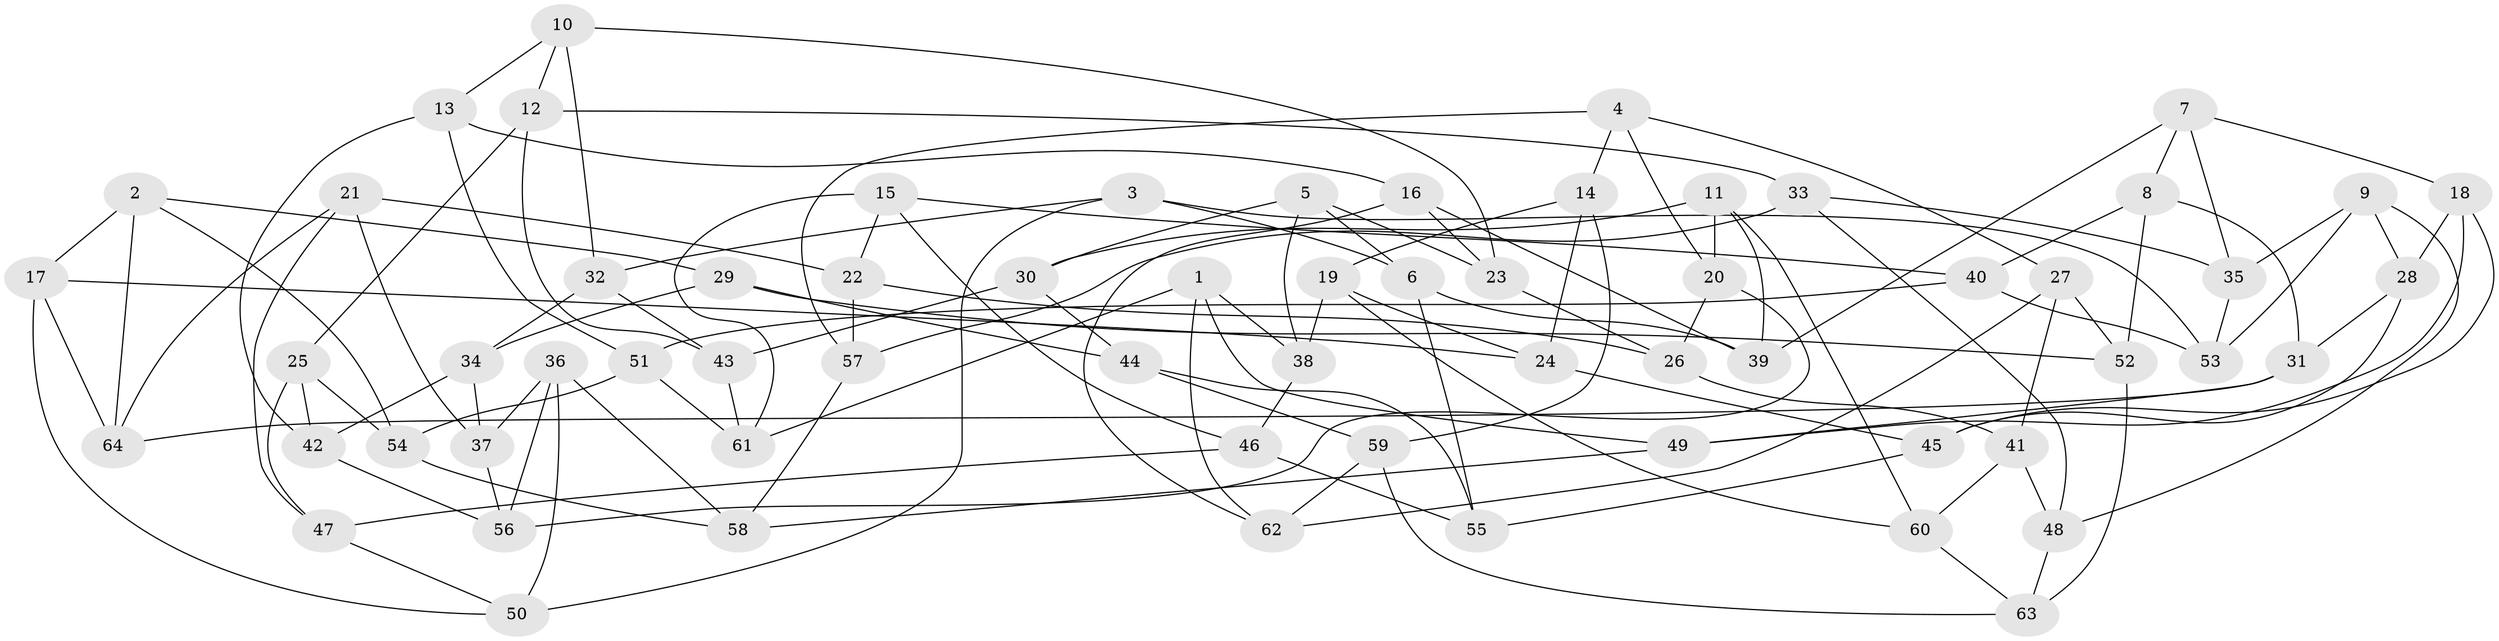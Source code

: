// Generated by graph-tools (version 1.1) at 2025/57/03/09/25 04:57:50]
// undirected, 64 vertices, 128 edges
graph export_dot {
graph [start="1"]
  node [color=gray90,style=filled];
  1;
  2;
  3;
  4;
  5;
  6;
  7;
  8;
  9;
  10;
  11;
  12;
  13;
  14;
  15;
  16;
  17;
  18;
  19;
  20;
  21;
  22;
  23;
  24;
  25;
  26;
  27;
  28;
  29;
  30;
  31;
  32;
  33;
  34;
  35;
  36;
  37;
  38;
  39;
  40;
  41;
  42;
  43;
  44;
  45;
  46;
  47;
  48;
  49;
  50;
  51;
  52;
  53;
  54;
  55;
  56;
  57;
  58;
  59;
  60;
  61;
  62;
  63;
  64;
  1 -- 49;
  1 -- 61;
  1 -- 38;
  1 -- 62;
  2 -- 29;
  2 -- 54;
  2 -- 64;
  2 -- 17;
  3 -- 50;
  3 -- 6;
  3 -- 32;
  3 -- 53;
  4 -- 57;
  4 -- 27;
  4 -- 20;
  4 -- 14;
  5 -- 23;
  5 -- 6;
  5 -- 30;
  5 -- 38;
  6 -- 39;
  6 -- 55;
  7 -- 39;
  7 -- 35;
  7 -- 18;
  7 -- 8;
  8 -- 31;
  8 -- 40;
  8 -- 52;
  9 -- 35;
  9 -- 53;
  9 -- 48;
  9 -- 28;
  10 -- 12;
  10 -- 23;
  10 -- 13;
  10 -- 32;
  11 -- 60;
  11 -- 39;
  11 -- 20;
  11 -- 30;
  12 -- 25;
  12 -- 33;
  12 -- 43;
  13 -- 16;
  13 -- 51;
  13 -- 42;
  14 -- 59;
  14 -- 19;
  14 -- 24;
  15 -- 61;
  15 -- 46;
  15 -- 22;
  15 -- 40;
  16 -- 39;
  16 -- 23;
  16 -- 62;
  17 -- 50;
  17 -- 64;
  17 -- 24;
  18 -- 49;
  18 -- 28;
  18 -- 45;
  19 -- 60;
  19 -- 38;
  19 -- 24;
  20 -- 26;
  20 -- 56;
  21 -- 37;
  21 -- 47;
  21 -- 22;
  21 -- 64;
  22 -- 26;
  22 -- 57;
  23 -- 26;
  24 -- 45;
  25 -- 42;
  25 -- 54;
  25 -- 47;
  26 -- 41;
  27 -- 41;
  27 -- 62;
  27 -- 52;
  28 -- 31;
  28 -- 45;
  29 -- 52;
  29 -- 34;
  29 -- 44;
  30 -- 44;
  30 -- 43;
  31 -- 64;
  31 -- 49;
  32 -- 43;
  32 -- 34;
  33 -- 48;
  33 -- 35;
  33 -- 57;
  34 -- 42;
  34 -- 37;
  35 -- 53;
  36 -- 56;
  36 -- 37;
  36 -- 58;
  36 -- 50;
  37 -- 56;
  38 -- 46;
  40 -- 51;
  40 -- 53;
  41 -- 60;
  41 -- 48;
  42 -- 56;
  43 -- 61;
  44 -- 55;
  44 -- 59;
  45 -- 55;
  46 -- 47;
  46 -- 55;
  47 -- 50;
  48 -- 63;
  49 -- 58;
  51 -- 54;
  51 -- 61;
  52 -- 63;
  54 -- 58;
  57 -- 58;
  59 -- 62;
  59 -- 63;
  60 -- 63;
}
